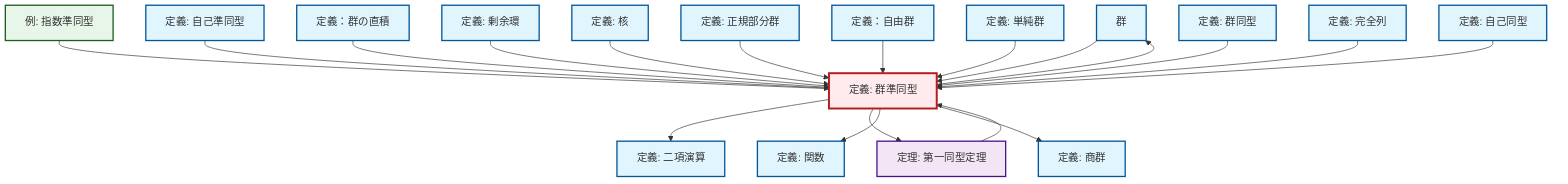 graph TD
    classDef definition fill:#e1f5fe,stroke:#01579b,stroke-width:2px
    classDef theorem fill:#f3e5f5,stroke:#4a148c,stroke-width:2px
    classDef axiom fill:#fff3e0,stroke:#e65100,stroke-width:2px
    classDef example fill:#e8f5e9,stroke:#1b5e20,stroke-width:2px
    classDef current fill:#ffebee,stroke:#b71c1c,stroke-width:3px
    def-group["群"]:::definition
    def-endomorphism["定義: 自己準同型"]:::definition
    def-free-group["定義：自由群"]:::definition
    thm-first-isomorphism["定理: 第一同型定理"]:::theorem
    def-kernel["定義: 核"]:::definition
    def-direct-product["定義：群の直積"]:::definition
    ex-exponential-homomorphism["例: 指数準同型"]:::example
    def-quotient-group["定義: 商群"]:::definition
    def-automorphism["定義: 自己同型"]:::definition
    def-simple-group["定義: 単純群"]:::definition
    def-quotient-ring["定義: 剰余環"]:::definition
    def-normal-subgroup["定義: 正規部分群"]:::definition
    def-isomorphism["定義: 群同型"]:::definition
    def-exact-sequence["定義: 完全列"]:::definition
    def-homomorphism["定義: 群準同型"]:::definition
    def-binary-operation["定義: 二項演算"]:::definition
    def-function["定義: 関数"]:::definition
    ex-exponential-homomorphism --> def-homomorphism
    def-endomorphism --> def-homomorphism
    thm-first-isomorphism --> def-homomorphism
    def-homomorphism --> def-binary-operation
    def-direct-product --> def-homomorphism
    def-quotient-ring --> def-homomorphism
    def-kernel --> def-homomorphism
    def-normal-subgroup --> def-homomorphism
    def-homomorphism --> thm-first-isomorphism
    def-group --> def-homomorphism
    def-homomorphism --> def-function
    def-homomorphism --> def-quotient-group
    def-free-group --> def-homomorphism
    def-simple-group --> def-homomorphism
    def-isomorphism --> def-homomorphism
    def-exact-sequence --> def-homomorphism
    def-automorphism --> def-homomorphism
    def-homomorphism --> def-group
    class def-homomorphism current